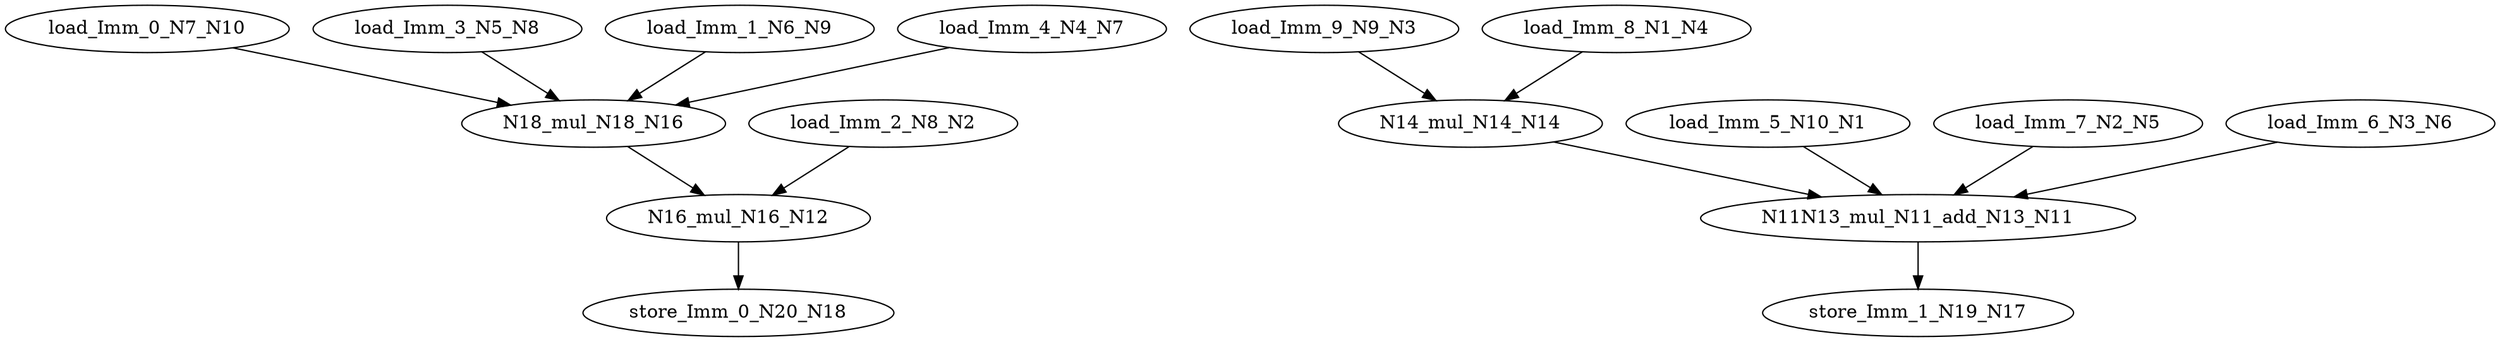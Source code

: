 digraph graphname {
N12 [color="black", ntype="operation", label="N16_mul_N16_N12"];
N10 [color="black", ntype="invar", label="load_Imm_0_N7_N10"];
N11 [color="black", ntype="operation", label="N11N13_mul_N11_add_N13_N11"];
N16 [color="black", ntype="operation", label="N18_mul_N18_N16"];
N17 [color="black", ntype="outvar", label="store_Imm_1_N19_N17"];
N14 [color="black", ntype="operation", label="N14_mul_N14_N14"];
N18 [color="black", ntype="outvar", label="store_Imm_0_N20_N18"];
N8 [color="black", ntype="invar", label="load_Imm_3_N5_N8"];
N9 [color="black", ntype="invar", label="load_Imm_1_N6_N9"];
N1 [color="black", ntype="invar", label="load_Imm_5_N10_N1"];
N2 [color="black", ntype="invar", label="load_Imm_2_N8_N2"];
N3 [color="black", ntype="invar", label="load_Imm_9_N9_N3"];
N4 [color="black", ntype="invar", label="load_Imm_8_N1_N4"];
N5 [color="black", ntype="invar", label="load_Imm_7_N2_N5"];
N6 [color="black", ntype="invar", label="load_Imm_6_N3_N6"];
N7 [color="black", ntype="invar", label="load_Imm_4_N4_N7"];
N12 -> N18;
N10 -> N16;
N11 -> N17;
N16 -> N12;
N14 -> N11;
N8 -> N16;
N9 -> N16;
N1 -> N11;
N2 -> N12;
N3 -> N14;
N4 -> N14;
N5 -> N11;
N6 -> N11;
N7 -> N16;
}
